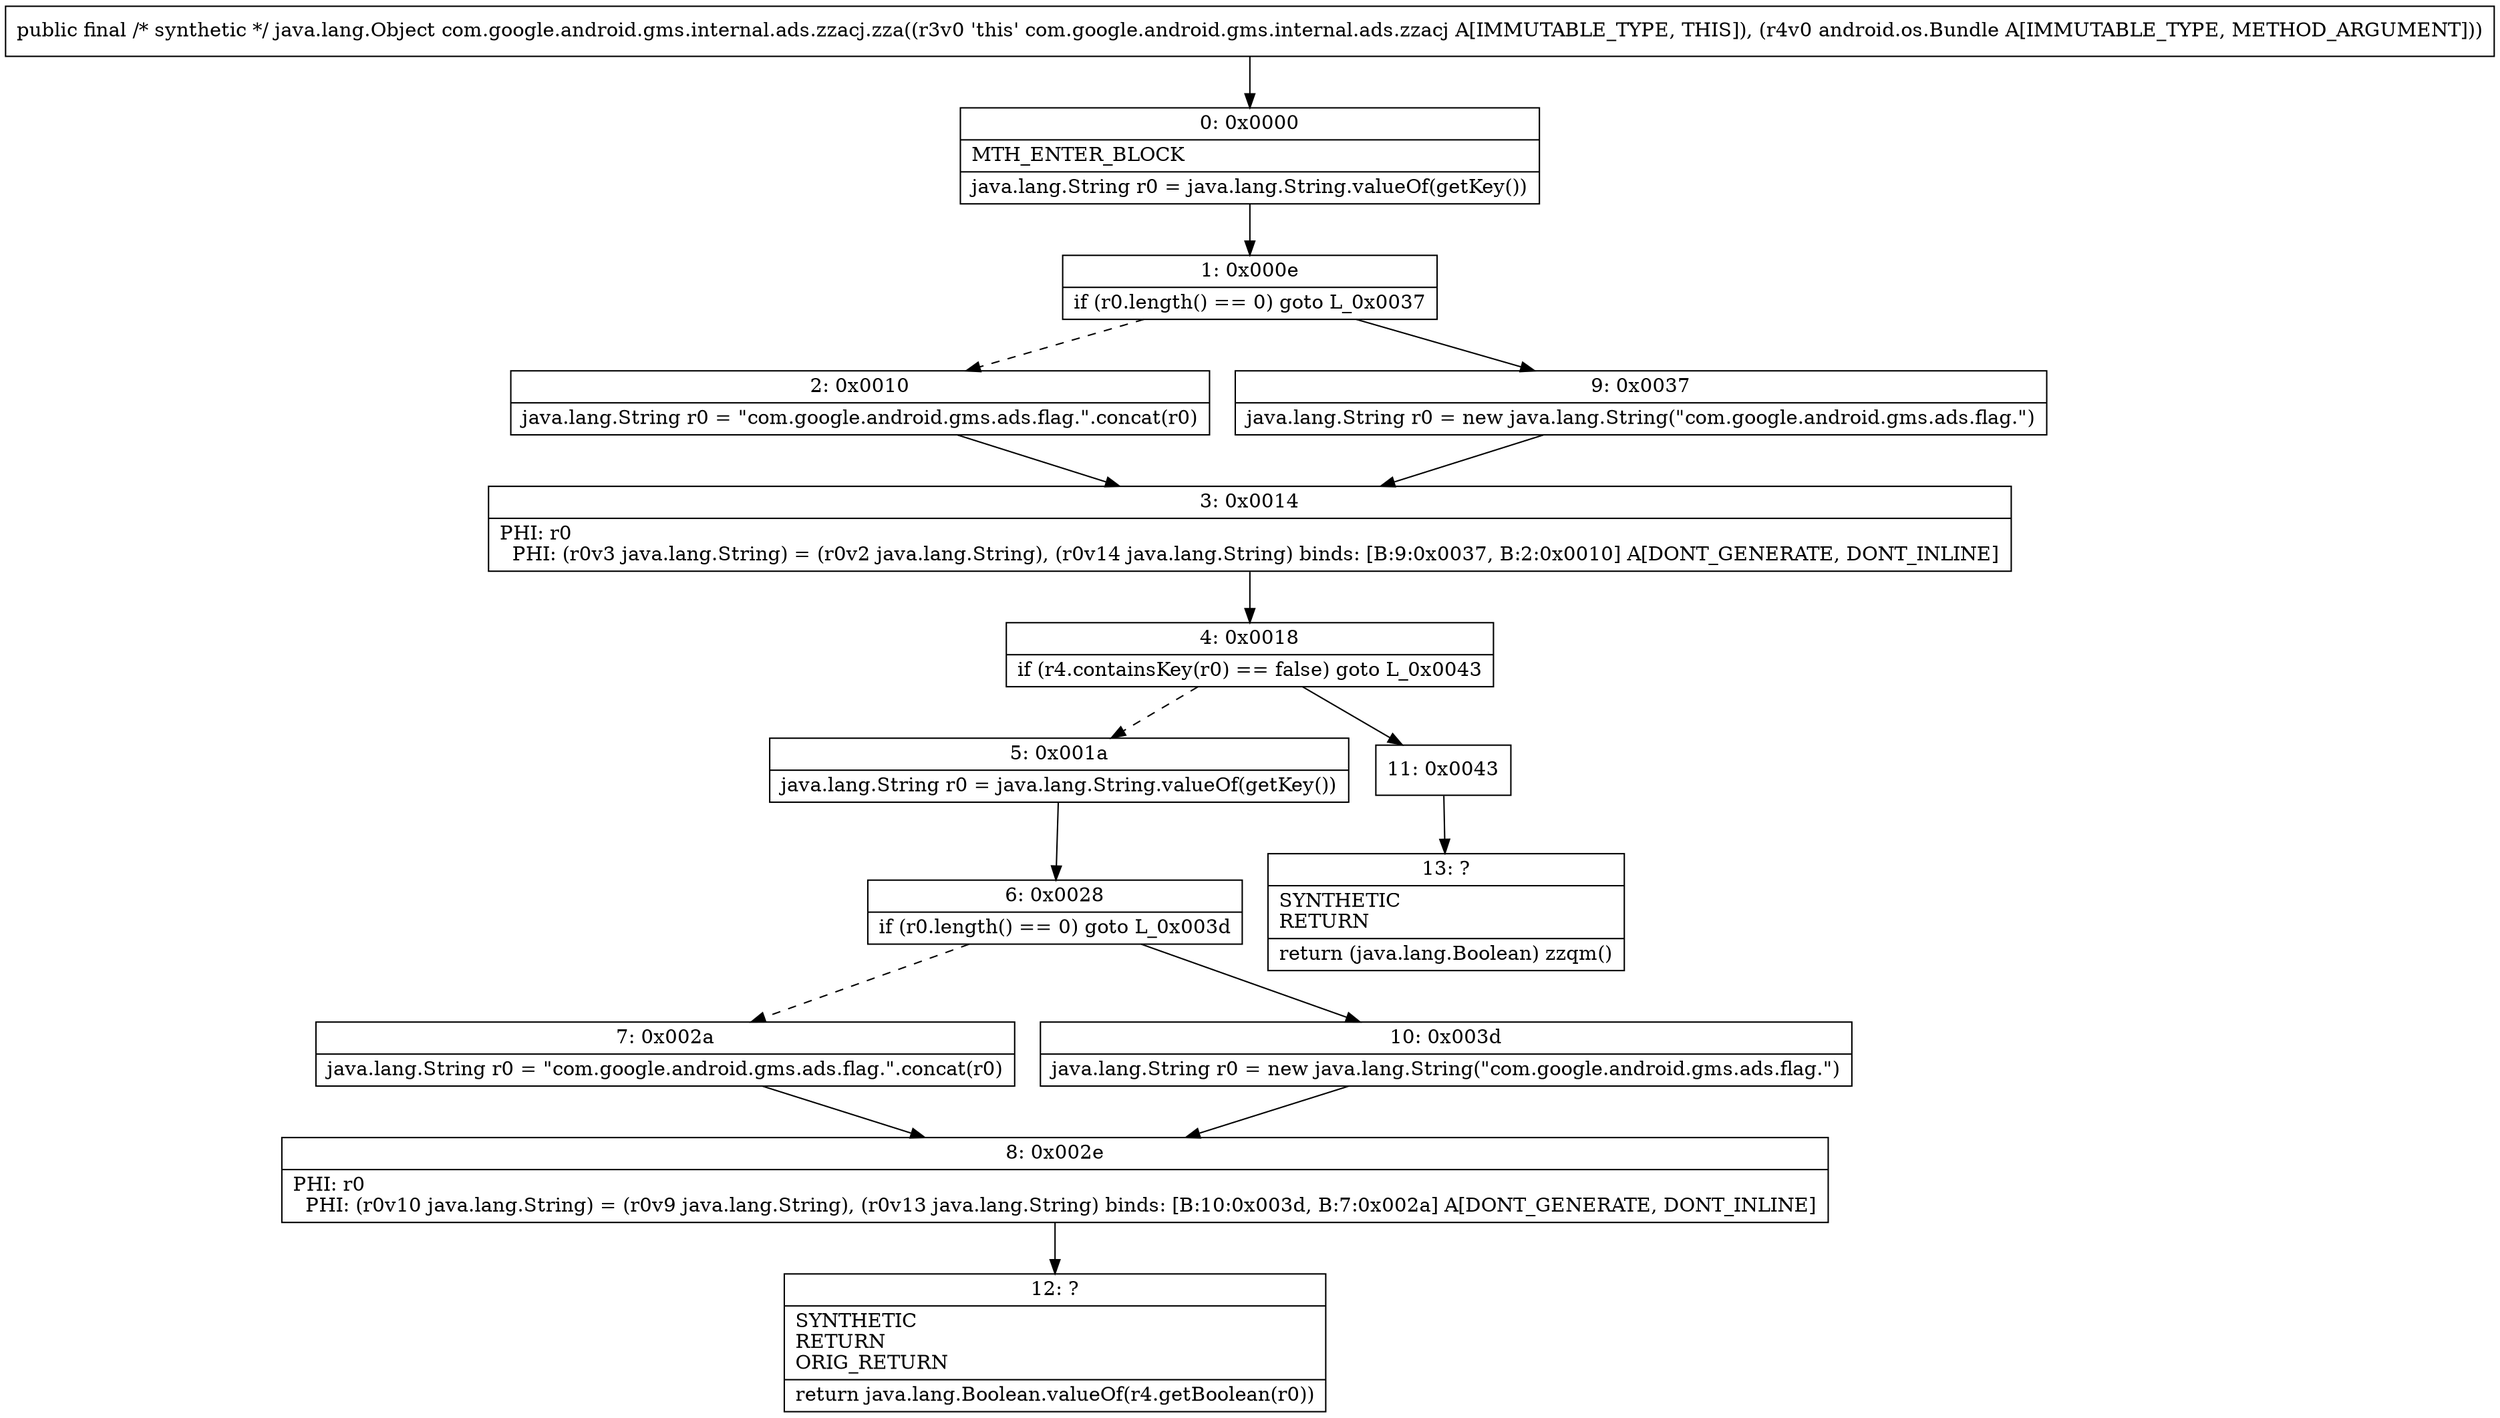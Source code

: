 digraph "CFG forcom.google.android.gms.internal.ads.zzacj.zza(Landroid\/os\/Bundle;)Ljava\/lang\/Object;" {
Node_0 [shape=record,label="{0\:\ 0x0000|MTH_ENTER_BLOCK\l|java.lang.String r0 = java.lang.String.valueOf(getKey())\l}"];
Node_1 [shape=record,label="{1\:\ 0x000e|if (r0.length() == 0) goto L_0x0037\l}"];
Node_2 [shape=record,label="{2\:\ 0x0010|java.lang.String r0 = \"com.google.android.gms.ads.flag.\".concat(r0)\l}"];
Node_3 [shape=record,label="{3\:\ 0x0014|PHI: r0 \l  PHI: (r0v3 java.lang.String) = (r0v2 java.lang.String), (r0v14 java.lang.String) binds: [B:9:0x0037, B:2:0x0010] A[DONT_GENERATE, DONT_INLINE]\l}"];
Node_4 [shape=record,label="{4\:\ 0x0018|if (r4.containsKey(r0) == false) goto L_0x0043\l}"];
Node_5 [shape=record,label="{5\:\ 0x001a|java.lang.String r0 = java.lang.String.valueOf(getKey())\l}"];
Node_6 [shape=record,label="{6\:\ 0x0028|if (r0.length() == 0) goto L_0x003d\l}"];
Node_7 [shape=record,label="{7\:\ 0x002a|java.lang.String r0 = \"com.google.android.gms.ads.flag.\".concat(r0)\l}"];
Node_8 [shape=record,label="{8\:\ 0x002e|PHI: r0 \l  PHI: (r0v10 java.lang.String) = (r0v9 java.lang.String), (r0v13 java.lang.String) binds: [B:10:0x003d, B:7:0x002a] A[DONT_GENERATE, DONT_INLINE]\l}"];
Node_9 [shape=record,label="{9\:\ 0x0037|java.lang.String r0 = new java.lang.String(\"com.google.android.gms.ads.flag.\")\l}"];
Node_10 [shape=record,label="{10\:\ 0x003d|java.lang.String r0 = new java.lang.String(\"com.google.android.gms.ads.flag.\")\l}"];
Node_11 [shape=record,label="{11\:\ 0x0043}"];
Node_12 [shape=record,label="{12\:\ ?|SYNTHETIC\lRETURN\lORIG_RETURN\l|return java.lang.Boolean.valueOf(r4.getBoolean(r0))\l}"];
Node_13 [shape=record,label="{13\:\ ?|SYNTHETIC\lRETURN\l|return (java.lang.Boolean) zzqm()\l}"];
MethodNode[shape=record,label="{public final \/* synthetic *\/ java.lang.Object com.google.android.gms.internal.ads.zzacj.zza((r3v0 'this' com.google.android.gms.internal.ads.zzacj A[IMMUTABLE_TYPE, THIS]), (r4v0 android.os.Bundle A[IMMUTABLE_TYPE, METHOD_ARGUMENT])) }"];
MethodNode -> Node_0;
Node_0 -> Node_1;
Node_1 -> Node_2[style=dashed];
Node_1 -> Node_9;
Node_2 -> Node_3;
Node_3 -> Node_4;
Node_4 -> Node_5[style=dashed];
Node_4 -> Node_11;
Node_5 -> Node_6;
Node_6 -> Node_7[style=dashed];
Node_6 -> Node_10;
Node_7 -> Node_8;
Node_8 -> Node_12;
Node_9 -> Node_3;
Node_10 -> Node_8;
Node_11 -> Node_13;
}

